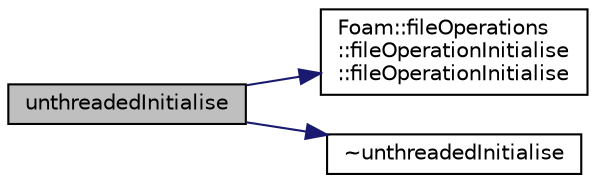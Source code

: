 digraph "unthreadedInitialise"
{
  bgcolor="transparent";
  edge [fontname="Helvetica",fontsize="10",labelfontname="Helvetica",labelfontsize="10"];
  node [fontname="Helvetica",fontsize="10",shape=record];
  rankdir="LR";
  Node1 [label="unthreadedInitialise",height=0.2,width=0.4,color="black", fillcolor="grey75", style="filled" fontcolor="black"];
  Node1 -> Node2 [color="midnightblue",fontsize="10",style="solid",fontname="Helvetica"];
  Node2 [label="Foam::fileOperations\l::fileOperationInitialise\l::fileOperationInitialise",height=0.2,width=0.4,color="black",URL="$classFoam_1_1fileOperations_1_1fileOperationInitialise.html#ad58c813acb158fa31a84afce4f43fa61",tooltip="Construct components. "];
  Node1 -> Node3 [color="midnightblue",fontsize="10",style="solid",fontname="Helvetica"];
  Node3 [label="~unthreadedInitialise",height=0.2,width=0.4,color="black",URL="$classFoam_1_1fileOperations_1_1unthreadedInitialise.html#ac021a08f1b1e4b1496f011b18df19235",tooltip="Destructor. "];
}
